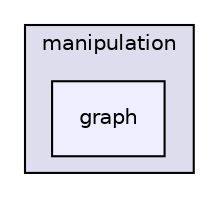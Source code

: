 digraph "graph" {
  compound=true
  node [ fontsize="10", fontname="Helvetica"];
  edge [ labelfontsize="10", labelfontname="Helvetica"];
  subgraph clusterdir_2b880ef3746c98d927fd3117f25fec4b {
    graph [ bgcolor="#ddddee", pencolor="black", label="manipulation" fontname="Helvetica", fontsize="10", URL="dir_2b880ef3746c98d927fd3117f25fec4b.html"]
  dir_7e75e2a5afaf8abfbbf2cd9b204daad1 [shape=box, label="graph", style="filled", fillcolor="#eeeeff", pencolor="black", URL="dir_7e75e2a5afaf8abfbbf2cd9b204daad1.html"];
  }
}
